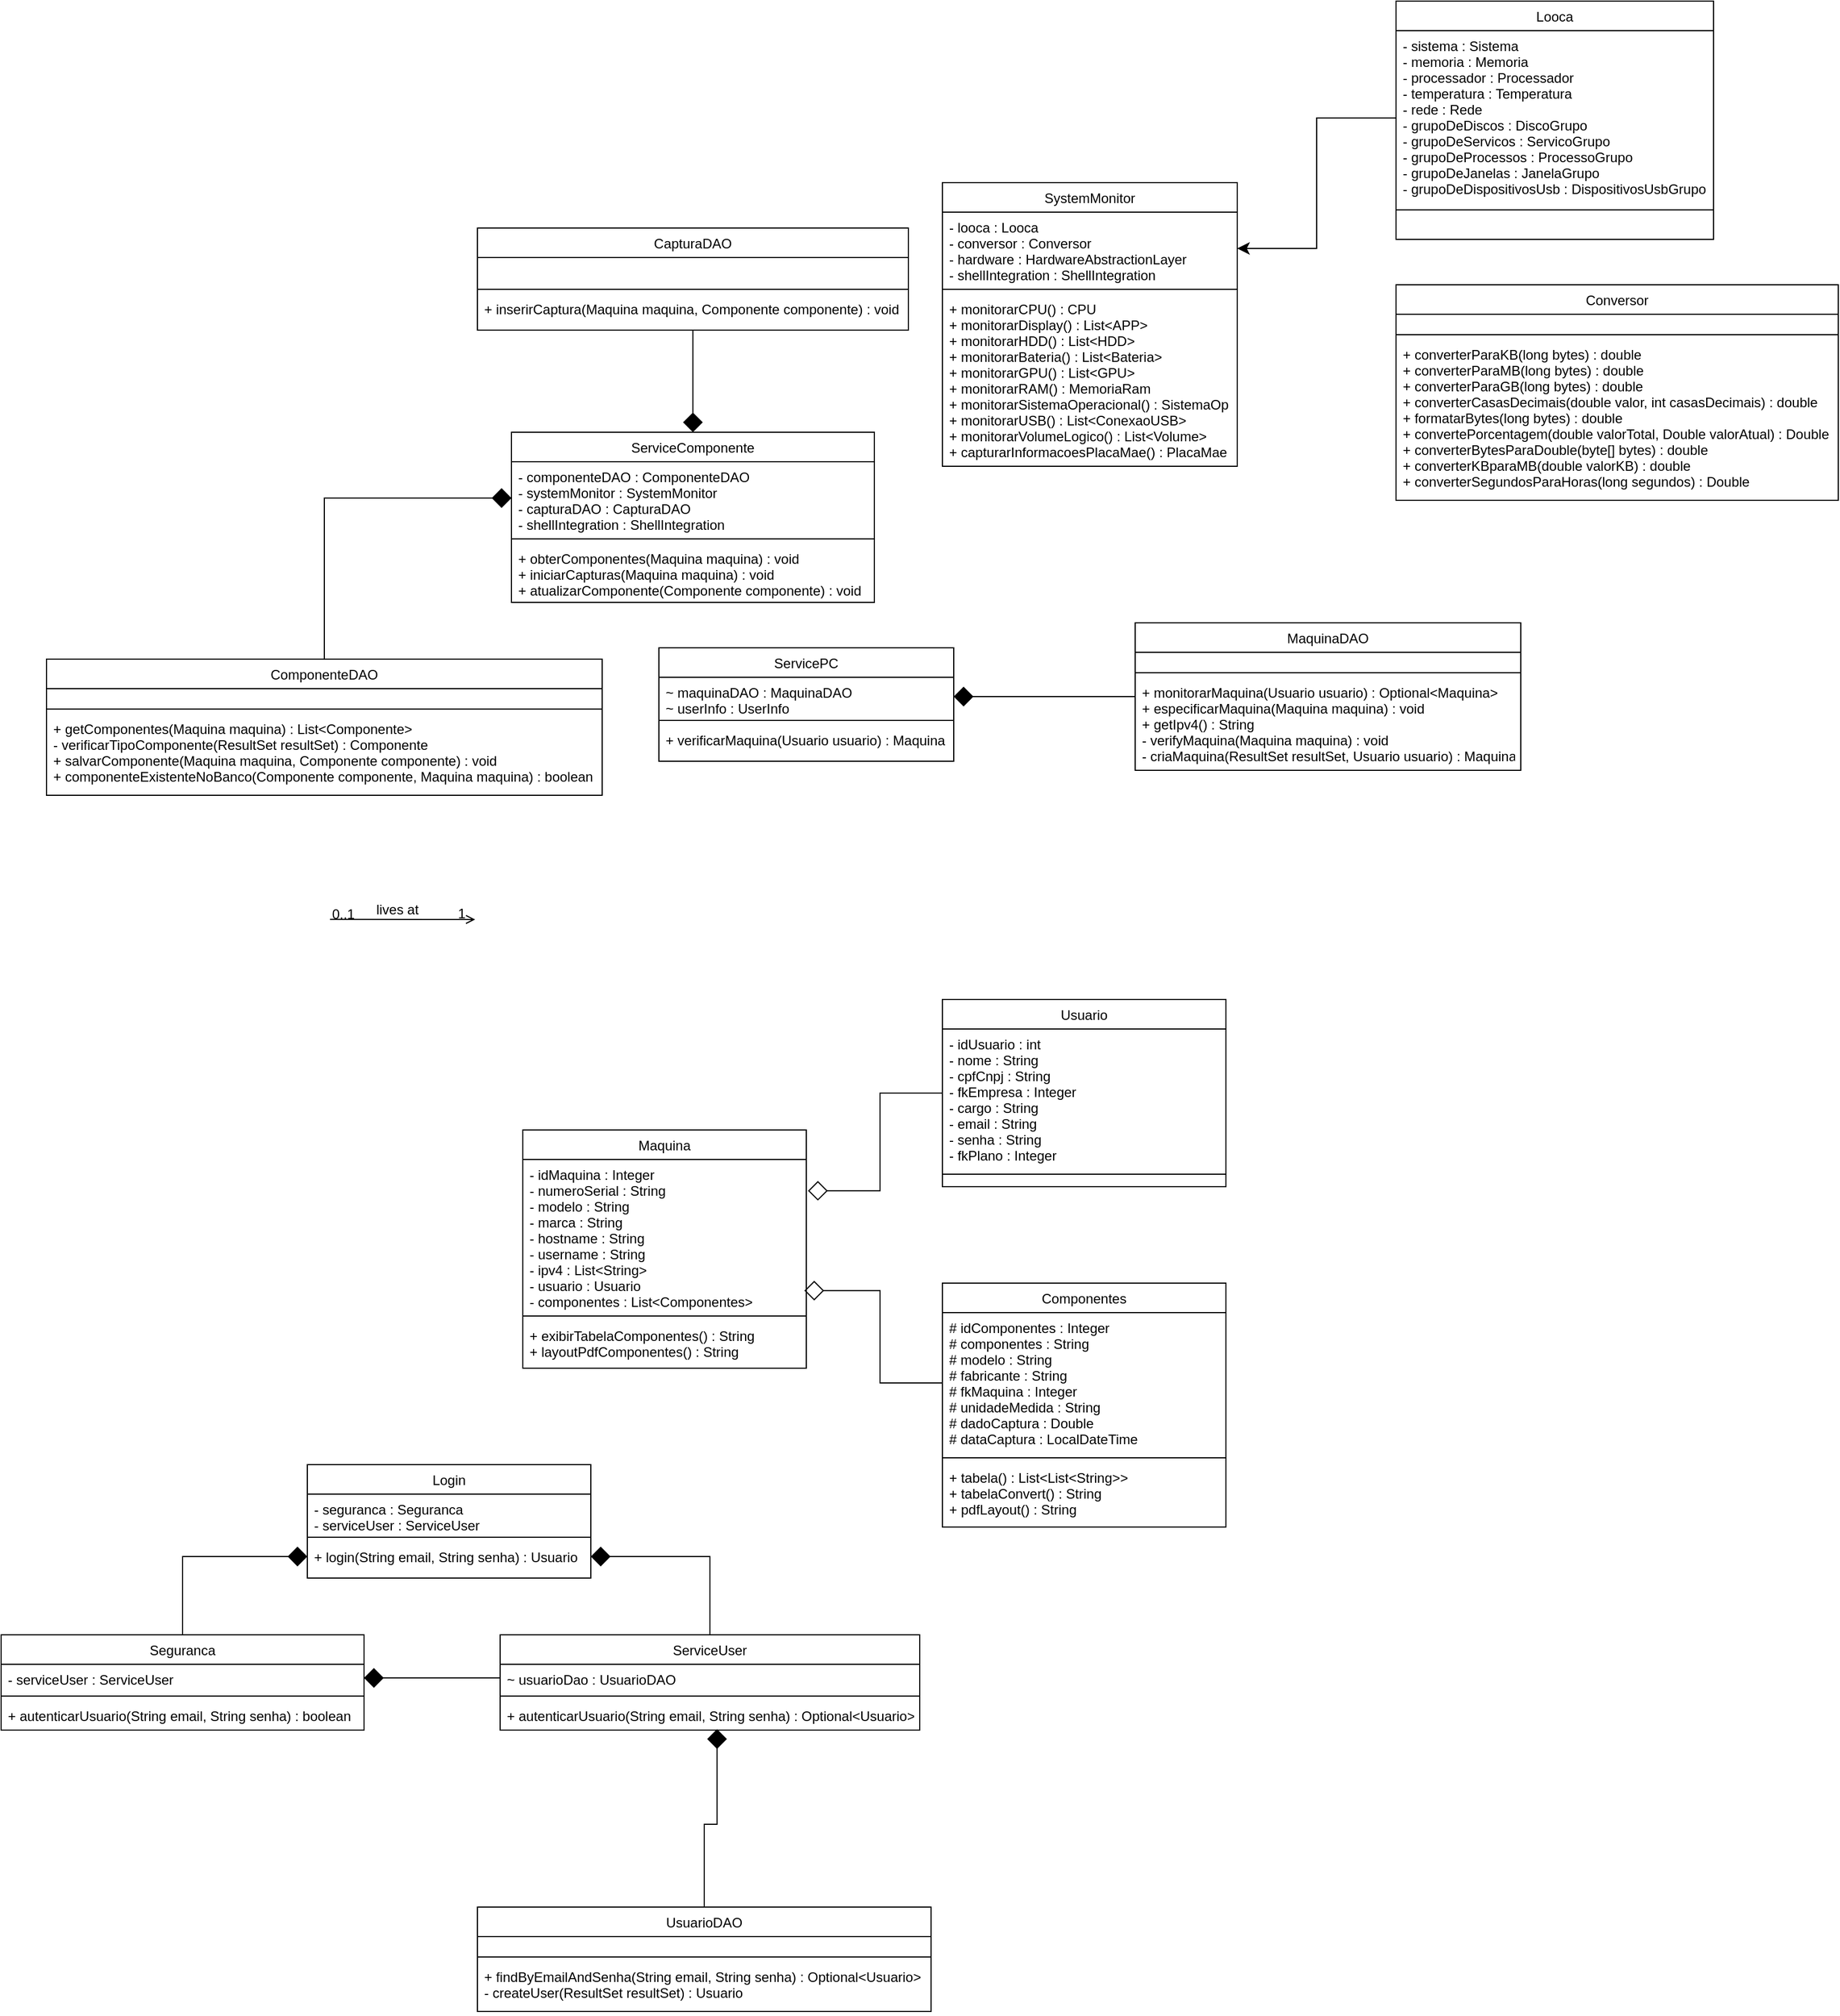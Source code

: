 <mxfile version="24.4.0" type="github">
  <diagram id="C5RBs43oDa-KdzZeNtuy" name="Page-1">
    <mxGraphModel dx="602" dy="1716" grid="1" gridSize="10" guides="1" tooltips="1" connect="1" arrows="1" fold="1" page="1" pageScale="1" pageWidth="827" pageHeight="1169" math="0" shadow="0">
      <root>
        <mxCell id="WIyWlLk6GJQsqaUBKTNV-0" />
        <mxCell id="WIyWlLk6GJQsqaUBKTNV-1" parent="WIyWlLk6GJQsqaUBKTNV-0" />
        <mxCell id="zkfFHV4jXpPFQw0GAbJ--26" value="" style="endArrow=open;shadow=0;strokeWidth=1;rounded=0;curved=0;endFill=1;edgeStyle=elbowEdgeStyle;elbow=vertical;" parent="WIyWlLk6GJQsqaUBKTNV-1" edge="1">
          <mxGeometry x="0.5" y="41" relative="1" as="geometry">
            <mxPoint x="380.0" y="189.333" as="sourcePoint" />
            <mxPoint x="508" y="189.333" as="targetPoint" />
            <mxPoint x="-40" y="32" as="offset" />
          </mxGeometry>
        </mxCell>
        <mxCell id="zkfFHV4jXpPFQw0GAbJ--27" value="0..1" style="resizable=0;align=left;verticalAlign=bottom;labelBackgroundColor=none;fontSize=12;" parent="zkfFHV4jXpPFQw0GAbJ--26" connectable="0" vertex="1">
          <mxGeometry x="-1" relative="1" as="geometry">
            <mxPoint y="4" as="offset" />
          </mxGeometry>
        </mxCell>
        <mxCell id="zkfFHV4jXpPFQw0GAbJ--28" value="1" style="resizable=0;align=right;verticalAlign=bottom;labelBackgroundColor=none;fontSize=12;" parent="zkfFHV4jXpPFQw0GAbJ--26" connectable="0" vertex="1">
          <mxGeometry x="1" relative="1" as="geometry">
            <mxPoint x="-7" y="4" as="offset" />
          </mxGeometry>
        </mxCell>
        <mxCell id="zkfFHV4jXpPFQw0GAbJ--29" value="lives at" style="text;html=1;resizable=0;points=[];;align=center;verticalAlign=middle;labelBackgroundColor=none;rounded=0;shadow=0;strokeWidth=1;fontSize=12;" parent="zkfFHV4jXpPFQw0GAbJ--26" vertex="1" connectable="0">
          <mxGeometry x="0.5" y="49" relative="1" as="geometry">
            <mxPoint x="-38" y="40" as="offset" />
          </mxGeometry>
        </mxCell>
        <mxCell id="yqbtppaPaY01xmd0uT7A-17" style="edgeStyle=orthogonalEdgeStyle;rounded=0;orthogonalLoop=1;jettySize=auto;html=1;entryX=1;entryY=0.5;entryDx=0;entryDy=0;fontSize=12;startSize=8;endSize=15;exitX=0.5;exitY=0;exitDx=0;exitDy=0;endArrow=diamond;endFill=1;" edge="1" parent="WIyWlLk6GJQsqaUBKTNV-1" source="yqbtppaPaY01xmd0uT7A-11" target="yqbtppaPaY01xmd0uT7A-5">
          <mxGeometry relative="1" as="geometry" />
        </mxCell>
        <mxCell id="yqbtppaPaY01xmd0uT7A-0" value="Login" style="swimlane;fontStyle=0;align=center;verticalAlign=top;childLayout=stackLayout;horizontal=1;startSize=26;horizontalStack=0;resizeParent=1;resizeLast=0;collapsible=1;marginBottom=0;rounded=0;shadow=0;strokeWidth=1;" vertex="1" parent="WIyWlLk6GJQsqaUBKTNV-1">
          <mxGeometry x="360" y="670" width="250" height="100" as="geometry">
            <mxRectangle x="130" y="380" width="160" height="26" as="alternateBounds" />
          </mxGeometry>
        </mxCell>
        <mxCell id="yqbtppaPaY01xmd0uT7A-1" value="- seguranca : Seguranca&#xa;- serviceUser : ServiceUser" style="text;align=left;verticalAlign=top;spacingLeft=4;spacingRight=4;overflow=hidden;rotatable=0;points=[[0,0.5],[1,0.5]];portConstraint=eastwest;strokeColor=none;" vertex="1" parent="yqbtppaPaY01xmd0uT7A-0">
          <mxGeometry y="26" width="250" height="34" as="geometry" />
        </mxCell>
        <mxCell id="yqbtppaPaY01xmd0uT7A-3" value="" style="line;html=1;strokeWidth=1;align=left;verticalAlign=middle;spacingTop=-1;spacingLeft=3;spacingRight=3;rotatable=0;labelPosition=right;points=[];portConstraint=eastwest;" vertex="1" parent="yqbtppaPaY01xmd0uT7A-0">
          <mxGeometry y="60" width="250" height="8" as="geometry" />
        </mxCell>
        <mxCell id="yqbtppaPaY01xmd0uT7A-5" value="+ login(String email, String senha) : Usuario" style="text;align=left;verticalAlign=top;spacingLeft=4;spacingRight=4;overflow=hidden;rotatable=0;points=[[0,0.5],[1,0.5]];portConstraint=eastwest;" vertex="1" parent="yqbtppaPaY01xmd0uT7A-0">
          <mxGeometry y="68" width="250" height="26" as="geometry" />
        </mxCell>
        <mxCell id="yqbtppaPaY01xmd0uT7A-7" value="Seguranca" style="swimlane;fontStyle=0;align=center;verticalAlign=top;childLayout=stackLayout;horizontal=1;startSize=26;horizontalStack=0;resizeParent=1;resizeLast=0;collapsible=1;marginBottom=0;rounded=0;shadow=0;strokeWidth=1;" vertex="1" parent="WIyWlLk6GJQsqaUBKTNV-1">
          <mxGeometry x="90" y="820" width="320" height="84" as="geometry">
            <mxRectangle x="130" y="380" width="160" height="26" as="alternateBounds" />
          </mxGeometry>
        </mxCell>
        <mxCell id="yqbtppaPaY01xmd0uT7A-8" value="- serviceUser : ServiceUser" style="text;align=left;verticalAlign=top;spacingLeft=4;spacingRight=4;overflow=hidden;rotatable=0;points=[[0,0.5],[1,0.5]];portConstraint=eastwest;" vertex="1" parent="yqbtppaPaY01xmd0uT7A-7">
          <mxGeometry y="26" width="320" height="24" as="geometry" />
        </mxCell>
        <mxCell id="yqbtppaPaY01xmd0uT7A-9" value="" style="line;html=1;strokeWidth=1;align=left;verticalAlign=middle;spacingTop=-1;spacingLeft=3;spacingRight=3;rotatable=0;labelPosition=right;points=[];portConstraint=eastwest;" vertex="1" parent="yqbtppaPaY01xmd0uT7A-7">
          <mxGeometry y="50" width="320" height="8" as="geometry" />
        </mxCell>
        <mxCell id="yqbtppaPaY01xmd0uT7A-10" value="+ autenticarUsuario(String email, String senha) : boolean" style="text;align=left;verticalAlign=top;spacingLeft=4;spacingRight=4;overflow=hidden;rotatable=0;points=[[0,0.5],[1,0.5]];portConstraint=eastwest;" vertex="1" parent="yqbtppaPaY01xmd0uT7A-7">
          <mxGeometry y="58" width="320" height="26" as="geometry" />
        </mxCell>
        <mxCell id="yqbtppaPaY01xmd0uT7A-11" value="ServiceUser" style="swimlane;fontStyle=0;align=center;verticalAlign=top;childLayout=stackLayout;horizontal=1;startSize=26;horizontalStack=0;resizeParent=1;resizeLast=0;collapsible=1;marginBottom=0;rounded=0;shadow=0;strokeWidth=1;" vertex="1" parent="WIyWlLk6GJQsqaUBKTNV-1">
          <mxGeometry x="530" y="820" width="370" height="84" as="geometry">
            <mxRectangle x="130" y="380" width="160" height="26" as="alternateBounds" />
          </mxGeometry>
        </mxCell>
        <mxCell id="yqbtppaPaY01xmd0uT7A-12" value="~ usuarioDao : UsuarioDAO" style="text;align=left;verticalAlign=top;spacingLeft=4;spacingRight=4;overflow=hidden;rotatable=0;points=[[0,0.5],[1,0.5]];portConstraint=eastwest;" vertex="1" parent="yqbtppaPaY01xmd0uT7A-11">
          <mxGeometry y="26" width="370" height="24" as="geometry" />
        </mxCell>
        <mxCell id="yqbtppaPaY01xmd0uT7A-13" value="" style="line;html=1;strokeWidth=1;align=left;verticalAlign=middle;spacingTop=-1;spacingLeft=3;spacingRight=3;rotatable=0;labelPosition=right;points=[];portConstraint=eastwest;" vertex="1" parent="yqbtppaPaY01xmd0uT7A-11">
          <mxGeometry y="50" width="370" height="8" as="geometry" />
        </mxCell>
        <mxCell id="yqbtppaPaY01xmd0uT7A-14" value="+ autenticarUsuario(String email, String senha) : Optional&lt;Usuario&gt;" style="text;align=left;verticalAlign=top;spacingLeft=4;spacingRight=4;overflow=hidden;rotatable=0;points=[[0,0.5],[1,0.5]];portConstraint=eastwest;" vertex="1" parent="yqbtppaPaY01xmd0uT7A-11">
          <mxGeometry y="58" width="370" height="26" as="geometry" />
        </mxCell>
        <mxCell id="yqbtppaPaY01xmd0uT7A-18" style="edgeStyle=orthogonalEdgeStyle;rounded=0;orthogonalLoop=1;jettySize=auto;html=1;fontSize=12;startSize=8;endSize=15;endArrow=diamond;endFill=1;exitX=0.5;exitY=0;exitDx=0;exitDy=0;" edge="1" parent="WIyWlLk6GJQsqaUBKTNV-1" source="yqbtppaPaY01xmd0uT7A-7" target="yqbtppaPaY01xmd0uT7A-5">
          <mxGeometry relative="1" as="geometry" />
        </mxCell>
        <mxCell id="yqbtppaPaY01xmd0uT7A-19" style="edgeStyle=orthogonalEdgeStyle;rounded=0;orthogonalLoop=1;jettySize=auto;html=1;fontSize=12;startSize=8;endSize=15;endArrow=diamond;endFill=1;" edge="1" parent="WIyWlLk6GJQsqaUBKTNV-1" source="yqbtppaPaY01xmd0uT7A-12" target="yqbtppaPaY01xmd0uT7A-8">
          <mxGeometry relative="1" as="geometry" />
        </mxCell>
        <mxCell id="yqbtppaPaY01xmd0uT7A-24" style="edgeStyle=orthogonalEdgeStyle;rounded=0;orthogonalLoop=1;jettySize=auto;html=1;fontSize=12;startSize=8;endSize=15;entryX=0.517;entryY=0.968;entryDx=0;entryDy=0;entryPerimeter=0;endArrow=diamond;endFill=1;" edge="1" parent="WIyWlLk6GJQsqaUBKTNV-1" source="yqbtppaPaY01xmd0uT7A-20" target="yqbtppaPaY01xmd0uT7A-14">
          <mxGeometry relative="1" as="geometry" />
        </mxCell>
        <mxCell id="yqbtppaPaY01xmd0uT7A-20" value="UsuarioDAO" style="swimlane;fontStyle=0;align=center;verticalAlign=top;childLayout=stackLayout;horizontal=1;startSize=26;horizontalStack=0;resizeParent=1;resizeLast=0;collapsible=1;marginBottom=0;rounded=0;shadow=0;strokeWidth=1;" vertex="1" parent="WIyWlLk6GJQsqaUBKTNV-1">
          <mxGeometry x="510" y="1060" width="400" height="92" as="geometry">
            <mxRectangle x="130" y="380" width="160" height="26" as="alternateBounds" />
          </mxGeometry>
        </mxCell>
        <mxCell id="yqbtppaPaY01xmd0uT7A-23" value="&#xa;" style="text;align=left;verticalAlign=top;spacingLeft=4;spacingRight=4;overflow=hidden;rotatable=0;points=[[0,0.5],[1,0.5]];portConstraint=eastwest;" vertex="1" parent="yqbtppaPaY01xmd0uT7A-20">
          <mxGeometry y="26" width="400" height="14" as="geometry" />
        </mxCell>
        <mxCell id="yqbtppaPaY01xmd0uT7A-22" value="" style="line;html=1;strokeWidth=1;align=left;verticalAlign=middle;spacingTop=-1;spacingLeft=3;spacingRight=3;rotatable=0;labelPosition=right;points=[];portConstraint=eastwest;" vertex="1" parent="yqbtppaPaY01xmd0uT7A-20">
          <mxGeometry y="40" width="400" height="8" as="geometry" />
        </mxCell>
        <mxCell id="yqbtppaPaY01xmd0uT7A-33" value="+ findByEmailAndSenha(String email, String senha) : Optional&lt;Usuario&gt;&#xa;- createUser(ResultSet resultSet) : Usuario" style="text;align=left;verticalAlign=top;spacingLeft=4;spacingRight=4;overflow=hidden;rotatable=0;points=[[0,0.5],[1,0.5]];portConstraint=eastwest;" vertex="1" parent="yqbtppaPaY01xmd0uT7A-20">
          <mxGeometry y="48" width="400" height="44" as="geometry" />
        </mxCell>
        <mxCell id="yqbtppaPaY01xmd0uT7A-25" value="Maquina" style="swimlane;fontStyle=0;align=center;verticalAlign=top;childLayout=stackLayout;horizontal=1;startSize=26;horizontalStack=0;resizeParent=1;resizeLast=0;collapsible=1;marginBottom=0;rounded=0;shadow=0;strokeWidth=1;" vertex="1" parent="WIyWlLk6GJQsqaUBKTNV-1">
          <mxGeometry x="550" y="375" width="250" height="210" as="geometry">
            <mxRectangle x="130" y="380" width="160" height="26" as="alternateBounds" />
          </mxGeometry>
        </mxCell>
        <mxCell id="yqbtppaPaY01xmd0uT7A-26" value="- idMaquina : Integer&#xa;- numeroSerial : String&#xa;- modelo : String&#xa;- marca : String&#xa;- hostname : String&#xa;- username : String&#xa;- ipv4 : List&lt;String&gt;&#xa;- usuario : Usuario&#xa;- componentes : List&lt;Componentes&gt;" style="text;align=left;verticalAlign=top;spacingLeft=4;spacingRight=4;overflow=hidden;rotatable=0;points=[[0,0.5],[1,0.5]];portConstraint=eastwest;strokeColor=none;" vertex="1" parent="yqbtppaPaY01xmd0uT7A-25">
          <mxGeometry y="26" width="250" height="134" as="geometry" />
        </mxCell>
        <mxCell id="yqbtppaPaY01xmd0uT7A-27" value="" style="line;html=1;strokeWidth=1;align=left;verticalAlign=middle;spacingTop=-1;spacingLeft=3;spacingRight=3;rotatable=0;labelPosition=right;points=[];portConstraint=eastwest;" vertex="1" parent="yqbtppaPaY01xmd0uT7A-25">
          <mxGeometry y="160" width="250" height="8" as="geometry" />
        </mxCell>
        <mxCell id="yqbtppaPaY01xmd0uT7A-28" value="+ exibirTabelaComponentes() : String&#xa;+ layoutPdfComponentes() : String" style="text;align=left;verticalAlign=top;spacingLeft=4;spacingRight=4;overflow=hidden;rotatable=0;points=[[0,0.5],[1,0.5]];portConstraint=eastwest;" vertex="1" parent="yqbtppaPaY01xmd0uT7A-25">
          <mxGeometry y="168" width="250" height="42" as="geometry" />
        </mxCell>
        <mxCell id="yqbtppaPaY01xmd0uT7A-29" value="Usuario" style="swimlane;fontStyle=0;align=center;verticalAlign=top;childLayout=stackLayout;horizontal=1;startSize=26;horizontalStack=0;resizeParent=1;resizeLast=0;collapsible=1;marginBottom=0;rounded=0;shadow=0;strokeWidth=1;" vertex="1" parent="WIyWlLk6GJQsqaUBKTNV-1">
          <mxGeometry x="920" y="260" width="250" height="165" as="geometry">
            <mxRectangle x="130" y="380" width="160" height="26" as="alternateBounds" />
          </mxGeometry>
        </mxCell>
        <mxCell id="yqbtppaPaY01xmd0uT7A-30" value="- idUsuario : int&#xa;- nome : String&#xa;- cpfCnpj : String&#xa;- fkEmpresa : Integer&#xa;- cargo : String&#xa;- email : String&#xa;- senha : String&#xa;- fkPlano : Integer" style="text;align=left;verticalAlign=top;spacingLeft=4;spacingRight=4;overflow=hidden;rotatable=0;points=[[0,0.5],[1,0.5]];portConstraint=eastwest;strokeColor=none;" vertex="1" parent="yqbtppaPaY01xmd0uT7A-29">
          <mxGeometry y="26" width="250" height="124" as="geometry" />
        </mxCell>
        <mxCell id="yqbtppaPaY01xmd0uT7A-31" value="" style="line;html=1;strokeWidth=1;align=left;verticalAlign=middle;spacingTop=-1;spacingLeft=3;spacingRight=3;rotatable=0;labelPosition=right;points=[];portConstraint=eastwest;" vertex="1" parent="yqbtppaPaY01xmd0uT7A-29">
          <mxGeometry y="150" width="250" height="8" as="geometry" />
        </mxCell>
        <mxCell id="yqbtppaPaY01xmd0uT7A-34" value="Componentes" style="swimlane;fontStyle=0;align=center;verticalAlign=top;childLayout=stackLayout;horizontal=1;startSize=26;horizontalStack=0;resizeParent=1;resizeLast=0;collapsible=1;marginBottom=0;rounded=0;shadow=0;strokeWidth=1;" vertex="1" parent="WIyWlLk6GJQsqaUBKTNV-1">
          <mxGeometry x="920" y="510" width="250" height="215" as="geometry">
            <mxRectangle x="130" y="380" width="160" height="26" as="alternateBounds" />
          </mxGeometry>
        </mxCell>
        <mxCell id="yqbtppaPaY01xmd0uT7A-35" value="# idComponentes : Integer&#xa;# componentes : String&#xa;# modelo : String&#xa;# fabricante : String&#xa;# fkMaquina : Integer&#xa;# unidadeMedida : String&#xa;# dadoCaptura : Double&#xa;# dataCaptura : LocalDateTime" style="text;align=left;verticalAlign=top;spacingLeft=4;spacingRight=4;overflow=hidden;rotatable=0;points=[[0,0.5],[1,0.5]];portConstraint=eastwest;strokeColor=none;" vertex="1" parent="yqbtppaPaY01xmd0uT7A-34">
          <mxGeometry y="26" width="250" height="124" as="geometry" />
        </mxCell>
        <mxCell id="yqbtppaPaY01xmd0uT7A-36" value="" style="line;html=1;strokeWidth=1;align=left;verticalAlign=middle;spacingTop=-1;spacingLeft=3;spacingRight=3;rotatable=0;labelPosition=right;points=[];portConstraint=eastwest;" vertex="1" parent="yqbtppaPaY01xmd0uT7A-34">
          <mxGeometry y="150" width="250" height="8" as="geometry" />
        </mxCell>
        <mxCell id="yqbtppaPaY01xmd0uT7A-37" value="+ tabela() : List&lt;List&lt;String&gt;&gt;&#xa;+ tabelaConvert() : String&#xa;+ pdfLayout() : String&#xa;" style="text;align=left;verticalAlign=top;spacingLeft=4;spacingRight=4;overflow=hidden;rotatable=0;points=[[0,0.5],[1,0.5]];portConstraint=eastwest;strokeColor=none;" vertex="1" parent="yqbtppaPaY01xmd0uT7A-34">
          <mxGeometry y="158" width="250" height="52" as="geometry" />
        </mxCell>
        <mxCell id="yqbtppaPaY01xmd0uT7A-38" style="edgeStyle=orthogonalEdgeStyle;rounded=0;orthogonalLoop=1;jettySize=auto;html=1;entryX=1.006;entryY=0.206;entryDx=0;entryDy=0;entryPerimeter=0;fontSize=12;startSize=8;endSize=15;endArrow=diamond;endFill=0;" edge="1" parent="WIyWlLk6GJQsqaUBKTNV-1" source="yqbtppaPaY01xmd0uT7A-29" target="yqbtppaPaY01xmd0uT7A-26">
          <mxGeometry relative="1" as="geometry" />
        </mxCell>
        <mxCell id="yqbtppaPaY01xmd0uT7A-39" style="edgeStyle=orthogonalEdgeStyle;rounded=0;orthogonalLoop=1;jettySize=auto;html=1;entryX=0.993;entryY=0.863;entryDx=0;entryDy=0;entryPerimeter=0;fontSize=12;startSize=8;endSize=15;exitX=0;exitY=0.5;exitDx=0;exitDy=0;endArrow=diamond;endFill=0;" edge="1" parent="WIyWlLk6GJQsqaUBKTNV-1" source="yqbtppaPaY01xmd0uT7A-35" target="yqbtppaPaY01xmd0uT7A-26">
          <mxGeometry relative="1" as="geometry" />
        </mxCell>
        <mxCell id="yqbtppaPaY01xmd0uT7A-43" value="ServicePC" style="swimlane;fontStyle=0;align=center;verticalAlign=top;childLayout=stackLayout;horizontal=1;startSize=26;horizontalStack=0;resizeParent=1;resizeLast=0;collapsible=1;marginBottom=0;rounded=0;shadow=0;strokeWidth=1;" vertex="1" parent="WIyWlLk6GJQsqaUBKTNV-1">
          <mxGeometry x="670" y="-50" width="260" height="100" as="geometry">
            <mxRectangle x="130" y="380" width="160" height="26" as="alternateBounds" />
          </mxGeometry>
        </mxCell>
        <mxCell id="yqbtppaPaY01xmd0uT7A-44" value="~ maquinaDAO : MaquinaDAO&#xa;~ userInfo : UserInfo&#xa;" style="text;align=left;verticalAlign=top;spacingLeft=4;spacingRight=4;overflow=hidden;rotatable=0;points=[[0,0.5],[1,0.5]];portConstraint=eastwest;strokeColor=none;" vertex="1" parent="yqbtppaPaY01xmd0uT7A-43">
          <mxGeometry y="26" width="260" height="34" as="geometry" />
        </mxCell>
        <mxCell id="yqbtppaPaY01xmd0uT7A-45" value="" style="line;html=1;strokeWidth=1;align=left;verticalAlign=middle;spacingTop=-1;spacingLeft=3;spacingRight=3;rotatable=0;labelPosition=right;points=[];portConstraint=eastwest;" vertex="1" parent="yqbtppaPaY01xmd0uT7A-43">
          <mxGeometry y="60" width="260" height="8" as="geometry" />
        </mxCell>
        <mxCell id="yqbtppaPaY01xmd0uT7A-46" value="+ verificarMaquina(Usuario usuario) : Maquina" style="text;align=left;verticalAlign=top;spacingLeft=4;spacingRight=4;overflow=hidden;rotatable=0;points=[[0,0.5],[1,0.5]];portConstraint=eastwest;strokeColor=none;" vertex="1" parent="yqbtppaPaY01xmd0uT7A-43">
          <mxGeometry y="68" width="260" height="22" as="geometry" />
        </mxCell>
        <mxCell id="yqbtppaPaY01xmd0uT7A-51" style="edgeStyle=orthogonalEdgeStyle;rounded=0;orthogonalLoop=1;jettySize=auto;html=1;fontSize=12;startSize=8;endSize=15;endArrow=diamond;endFill=1;entryX=1;entryY=0.5;entryDx=0;entryDy=0;" edge="1" parent="WIyWlLk6GJQsqaUBKTNV-1" source="yqbtppaPaY01xmd0uT7A-47" target="yqbtppaPaY01xmd0uT7A-44">
          <mxGeometry relative="1" as="geometry">
            <mxPoint x="930" y="-10" as="targetPoint" />
          </mxGeometry>
        </mxCell>
        <mxCell id="yqbtppaPaY01xmd0uT7A-47" value="MaquinaDAO" style="swimlane;fontStyle=0;align=center;verticalAlign=top;childLayout=stackLayout;horizontal=1;startSize=26;horizontalStack=0;resizeParent=1;resizeLast=0;collapsible=1;marginBottom=0;rounded=0;shadow=0;strokeWidth=1;" vertex="1" parent="WIyWlLk6GJQsqaUBKTNV-1">
          <mxGeometry x="1090" y="-72" width="340" height="130" as="geometry">
            <mxRectangle x="130" y="380" width="160" height="26" as="alternateBounds" />
          </mxGeometry>
        </mxCell>
        <mxCell id="yqbtppaPaY01xmd0uT7A-48" value="&#xa;" style="text;align=left;verticalAlign=top;spacingLeft=4;spacingRight=4;overflow=hidden;rotatable=0;points=[[0,0.5],[1,0.5]];portConstraint=eastwest;strokeColor=none;" vertex="1" parent="yqbtppaPaY01xmd0uT7A-47">
          <mxGeometry y="26" width="340" height="14" as="geometry" />
        </mxCell>
        <mxCell id="yqbtppaPaY01xmd0uT7A-49" value="" style="line;html=1;strokeWidth=1;align=left;verticalAlign=middle;spacingTop=-1;spacingLeft=3;spacingRight=3;rotatable=0;labelPosition=right;points=[];portConstraint=eastwest;" vertex="1" parent="yqbtppaPaY01xmd0uT7A-47">
          <mxGeometry y="40" width="340" height="8" as="geometry" />
        </mxCell>
        <mxCell id="yqbtppaPaY01xmd0uT7A-50" value="+ monitorarMaquina(Usuario usuario) : Optional&lt;Maquina&gt;&#xa;+ especificarMaquina(Maquina maquina) : void&#xa;+ getIpv4() : String&#xa;- verifyMaquina(Maquina maquina) : void&#xa;- criaMaquina(ResultSet resultSet, Usuario usuario) : Maquina&#xa;" style="text;align=left;verticalAlign=top;spacingLeft=4;spacingRight=4;overflow=hidden;rotatable=0;points=[[0,0.5],[1,0.5]];portConstraint=eastwest;strokeColor=none;" vertex="1" parent="yqbtppaPaY01xmd0uT7A-47">
          <mxGeometry y="48" width="340" height="82" as="geometry" />
        </mxCell>
        <mxCell id="yqbtppaPaY01xmd0uT7A-56" value="ServiceComponente" style="swimlane;fontStyle=0;align=center;verticalAlign=top;childLayout=stackLayout;horizontal=1;startSize=26;horizontalStack=0;resizeParent=1;resizeLast=0;collapsible=1;marginBottom=0;rounded=0;shadow=0;strokeWidth=1;" vertex="1" parent="WIyWlLk6GJQsqaUBKTNV-1">
          <mxGeometry x="540" y="-240" width="320" height="150" as="geometry">
            <mxRectangle x="130" y="380" width="160" height="26" as="alternateBounds" />
          </mxGeometry>
        </mxCell>
        <mxCell id="yqbtppaPaY01xmd0uT7A-57" value="- componenteDAO : ComponenteDAO&#xa;- systemMonitor : SystemMonitor&#xa;- capturaDAO : CapturaDAO&#xa;- shellIntegration : ShellIntegration" style="text;align=left;verticalAlign=top;spacingLeft=4;spacingRight=4;overflow=hidden;rotatable=0;points=[[0,0.5],[1,0.5]];portConstraint=eastwest;strokeColor=none;" vertex="1" parent="yqbtppaPaY01xmd0uT7A-56">
          <mxGeometry y="26" width="320" height="64" as="geometry" />
        </mxCell>
        <mxCell id="yqbtppaPaY01xmd0uT7A-58" value="" style="line;html=1;strokeWidth=1;align=left;verticalAlign=middle;spacingTop=-1;spacingLeft=3;spacingRight=3;rotatable=0;labelPosition=right;points=[];portConstraint=eastwest;" vertex="1" parent="yqbtppaPaY01xmd0uT7A-56">
          <mxGeometry y="90" width="320" height="8" as="geometry" />
        </mxCell>
        <mxCell id="yqbtppaPaY01xmd0uT7A-59" value="+ obterComponentes(Maquina maquina) : void&#xa;+ iniciarCapturas(Maquina maquina) : void&#xa;+ atualizarComponente(Componente componente) : void" style="text;align=left;verticalAlign=top;spacingLeft=4;spacingRight=4;overflow=hidden;rotatable=0;points=[[0,0.5],[1,0.5]];portConstraint=eastwest;strokeColor=none;" vertex="1" parent="yqbtppaPaY01xmd0uT7A-56">
          <mxGeometry y="98" width="320" height="52" as="geometry" />
        </mxCell>
        <mxCell id="yqbtppaPaY01xmd0uT7A-64" style="edgeStyle=orthogonalEdgeStyle;rounded=0;orthogonalLoop=1;jettySize=auto;html=1;entryX=0;entryY=0.5;entryDx=0;entryDy=0;fontSize=12;startSize=8;endSize=15;endArrow=diamond;endFill=1;" edge="1" parent="WIyWlLk6GJQsqaUBKTNV-1" source="yqbtppaPaY01xmd0uT7A-60" target="yqbtppaPaY01xmd0uT7A-57">
          <mxGeometry relative="1" as="geometry" />
        </mxCell>
        <mxCell id="yqbtppaPaY01xmd0uT7A-60" value="ComponenteDAO" style="swimlane;fontStyle=0;align=center;verticalAlign=top;childLayout=stackLayout;horizontal=1;startSize=26;horizontalStack=0;resizeParent=1;resizeLast=0;collapsible=1;marginBottom=0;rounded=0;shadow=0;strokeWidth=1;" vertex="1" parent="WIyWlLk6GJQsqaUBKTNV-1">
          <mxGeometry x="130" y="-40" width="490" height="120" as="geometry">
            <mxRectangle x="130" y="380" width="160" height="26" as="alternateBounds" />
          </mxGeometry>
        </mxCell>
        <mxCell id="yqbtppaPaY01xmd0uT7A-61" value="&#xa;" style="text;align=left;verticalAlign=top;spacingLeft=4;spacingRight=4;overflow=hidden;rotatable=0;points=[[0,0.5],[1,0.5]];portConstraint=eastwest;strokeColor=none;" vertex="1" parent="yqbtppaPaY01xmd0uT7A-60">
          <mxGeometry y="26" width="490" height="14" as="geometry" />
        </mxCell>
        <mxCell id="yqbtppaPaY01xmd0uT7A-62" value="" style="line;html=1;strokeWidth=1;align=left;verticalAlign=middle;spacingTop=-1;spacingLeft=3;spacingRight=3;rotatable=0;labelPosition=right;points=[];portConstraint=eastwest;" vertex="1" parent="yqbtppaPaY01xmd0uT7A-60">
          <mxGeometry y="40" width="490" height="8" as="geometry" />
        </mxCell>
        <mxCell id="yqbtppaPaY01xmd0uT7A-63" value="+ getComponentes(Maquina maquina) : List&lt;Componente&gt;&#xa;- verificarTipoComponente(ResultSet resultSet) : Componente&#xa;+ salvarComponente(Maquina maquina, Componente componente) : void&#xa;+ componenteExistenteNoBanco(Componente componente, Maquina maquina) : boolean&#xa;" style="text;align=left;verticalAlign=top;spacingLeft=4;spacingRight=4;overflow=hidden;rotatable=0;points=[[0,0.5],[1,0.5]];portConstraint=eastwest;strokeColor=none;" vertex="1" parent="yqbtppaPaY01xmd0uT7A-60">
          <mxGeometry y="48" width="490" height="72" as="geometry" />
        </mxCell>
        <mxCell id="yqbtppaPaY01xmd0uT7A-69" style="edgeStyle=orthogonalEdgeStyle;rounded=0;orthogonalLoop=1;jettySize=auto;html=1;entryX=0.5;entryY=0;entryDx=0;entryDy=0;fontSize=12;startSize=8;endSize=15;endArrow=diamond;endFill=1;" edge="1" parent="WIyWlLk6GJQsqaUBKTNV-1" source="yqbtppaPaY01xmd0uT7A-65" target="yqbtppaPaY01xmd0uT7A-56">
          <mxGeometry relative="1" as="geometry" />
        </mxCell>
        <mxCell id="yqbtppaPaY01xmd0uT7A-65" value="CapturaDAO" style="swimlane;fontStyle=0;align=center;verticalAlign=top;childLayout=stackLayout;horizontal=1;startSize=26;horizontalStack=0;resizeParent=1;resizeLast=0;collapsible=1;marginBottom=0;rounded=0;shadow=0;strokeWidth=1;" vertex="1" parent="WIyWlLk6GJQsqaUBKTNV-1">
          <mxGeometry x="510" y="-420" width="380" height="90" as="geometry">
            <mxRectangle x="130" y="380" width="160" height="26" as="alternateBounds" />
          </mxGeometry>
        </mxCell>
        <mxCell id="yqbtppaPaY01xmd0uT7A-66" value="&#xa;" style="text;align=left;verticalAlign=top;spacingLeft=4;spacingRight=4;overflow=hidden;rotatable=0;points=[[0,0.5],[1,0.5]];portConstraint=eastwest;strokeColor=none;" vertex="1" parent="yqbtppaPaY01xmd0uT7A-65">
          <mxGeometry y="26" width="380" height="24" as="geometry" />
        </mxCell>
        <mxCell id="yqbtppaPaY01xmd0uT7A-67" value="" style="line;html=1;strokeWidth=1;align=left;verticalAlign=middle;spacingTop=-1;spacingLeft=3;spacingRight=3;rotatable=0;labelPosition=right;points=[];portConstraint=eastwest;" vertex="1" parent="yqbtppaPaY01xmd0uT7A-65">
          <mxGeometry y="50" width="380" height="8" as="geometry" />
        </mxCell>
        <mxCell id="yqbtppaPaY01xmd0uT7A-68" value="+ inserirCaptura(Maquina maquina, Componente componente) : void" style="text;align=left;verticalAlign=top;spacingLeft=4;spacingRight=4;overflow=hidden;rotatable=0;points=[[0,0.5],[1,0.5]];portConstraint=eastwest;strokeColor=none;" vertex="1" parent="yqbtppaPaY01xmd0uT7A-65">
          <mxGeometry y="58" width="380" height="32" as="geometry" />
        </mxCell>
        <mxCell id="yqbtppaPaY01xmd0uT7A-70" value="SystemMonitor" style="swimlane;fontStyle=0;align=center;verticalAlign=top;childLayout=stackLayout;horizontal=1;startSize=26;horizontalStack=0;resizeParent=1;resizeLast=0;collapsible=1;marginBottom=0;rounded=0;shadow=0;strokeWidth=1;" vertex="1" parent="WIyWlLk6GJQsqaUBKTNV-1">
          <mxGeometry x="920" y="-460" width="260" height="250" as="geometry">
            <mxRectangle x="130" y="380" width="160" height="26" as="alternateBounds" />
          </mxGeometry>
        </mxCell>
        <mxCell id="yqbtppaPaY01xmd0uT7A-71" value="- looca : Looca&#xa;- conversor : Conversor&#xa;- hardware : HardwareAbstractionLayer&#xa;- shellIntegration : ShellIntegration" style="text;align=left;verticalAlign=top;spacingLeft=4;spacingRight=4;overflow=hidden;rotatable=0;points=[[0,0.5],[1,0.5]];portConstraint=eastwest;strokeColor=none;" vertex="1" parent="yqbtppaPaY01xmd0uT7A-70">
          <mxGeometry y="26" width="260" height="64" as="geometry" />
        </mxCell>
        <mxCell id="yqbtppaPaY01xmd0uT7A-72" value="" style="line;html=1;strokeWidth=1;align=left;verticalAlign=middle;spacingTop=-1;spacingLeft=3;spacingRight=3;rotatable=0;labelPosition=right;points=[];portConstraint=eastwest;" vertex="1" parent="yqbtppaPaY01xmd0uT7A-70">
          <mxGeometry y="90" width="260" height="8" as="geometry" />
        </mxCell>
        <mxCell id="yqbtppaPaY01xmd0uT7A-73" value="+ monitorarCPU() : CPU&#xa;+ monitorarDisplay() : List&lt;APP&gt;&#xa;+ monitorarHDD() : List&lt;HDD&gt;&#xa;+ monitorarBateria() : List&lt;Bateria&gt;&#xa;+ monitorarGPU() : List&lt;GPU&gt;&#xa;+ monitorarRAM() : MemoriaRam&#xa;+ monitorarSistemaOperacional() : SistemaOp &#xa;+ monitorarUSB() : List&lt;ConexaoUSB&gt;&#xa;+ monitorarVolumeLogico() : List&lt;Volume&gt;&#xa;+ capturarInformacoesPlacaMae() : PlacaMae" style="text;align=left;verticalAlign=top;spacingLeft=4;spacingRight=4;overflow=hidden;rotatable=0;points=[[0,0.5],[1,0.5]];portConstraint=eastwest;strokeColor=none;" vertex="1" parent="yqbtppaPaY01xmd0uT7A-70">
          <mxGeometry y="98" width="260" height="152" as="geometry" />
        </mxCell>
        <mxCell id="yqbtppaPaY01xmd0uT7A-74" value="Looca" style="swimlane;fontStyle=0;align=center;verticalAlign=top;childLayout=stackLayout;horizontal=1;startSize=26;horizontalStack=0;resizeParent=1;resizeLast=0;collapsible=1;marginBottom=0;rounded=0;shadow=0;strokeWidth=1;" vertex="1" parent="WIyWlLk6GJQsqaUBKTNV-1">
          <mxGeometry x="1320" y="-620" width="280" height="210" as="geometry">
            <mxRectangle x="130" y="380" width="160" height="26" as="alternateBounds" />
          </mxGeometry>
        </mxCell>
        <mxCell id="yqbtppaPaY01xmd0uT7A-75" value="- sistema : Sistema&#xa;- memoria : Memoria&#xa;- processador : Processador&#xa;- temperatura : Temperatura&#xa;- rede : Rede&#xa;- grupoDeDiscos : DiscoGrupo&#xa;- grupoDeServicos : ServicoGrupo&#xa;- grupoDeProcessos : ProcessoGrupo&#xa;- grupoDeJanelas : JanelaGrupo&#xa;- grupoDeDispositivosUsb : DispositivosUsbGrupo" style="text;align=left;verticalAlign=top;spacingLeft=4;spacingRight=4;overflow=hidden;rotatable=0;points=[[0,0.5],[1,0.5]];portConstraint=eastwest;strokeColor=none;" vertex="1" parent="yqbtppaPaY01xmd0uT7A-74">
          <mxGeometry y="26" width="280" height="154" as="geometry" />
        </mxCell>
        <mxCell id="yqbtppaPaY01xmd0uT7A-76" value="" style="line;html=1;strokeWidth=1;align=left;verticalAlign=middle;spacingTop=-1;spacingLeft=3;spacingRight=3;rotatable=0;labelPosition=right;points=[];portConstraint=eastwest;" vertex="1" parent="yqbtppaPaY01xmd0uT7A-74">
          <mxGeometry y="180" width="280" height="8" as="geometry" />
        </mxCell>
        <mxCell id="yqbtppaPaY01xmd0uT7A-77" value="&#xa;" style="text;align=left;verticalAlign=top;spacingLeft=4;spacingRight=4;overflow=hidden;rotatable=0;points=[[0,0.5],[1,0.5]];portConstraint=eastwest;strokeColor=none;" vertex="1" parent="yqbtppaPaY01xmd0uT7A-74">
          <mxGeometry y="188" width="280" height="22" as="geometry" />
        </mxCell>
        <mxCell id="yqbtppaPaY01xmd0uT7A-78" style="edgeStyle=orthogonalEdgeStyle;rounded=0;orthogonalLoop=1;jettySize=auto;html=1;entryX=1;entryY=0.5;entryDx=0;entryDy=0;fontSize=12;startSize=8;endSize=8;" edge="1" parent="WIyWlLk6GJQsqaUBKTNV-1" source="yqbtppaPaY01xmd0uT7A-75" target="yqbtppaPaY01xmd0uT7A-71">
          <mxGeometry relative="1" as="geometry" />
        </mxCell>
        <mxCell id="yqbtppaPaY01xmd0uT7A-79" value="Conversor" style="swimlane;fontStyle=0;align=center;verticalAlign=top;childLayout=stackLayout;horizontal=1;startSize=26;horizontalStack=0;resizeParent=1;resizeLast=0;collapsible=1;marginBottom=0;rounded=0;shadow=0;strokeWidth=1;" vertex="1" parent="WIyWlLk6GJQsqaUBKTNV-1">
          <mxGeometry x="1320" y="-370" width="390" height="190" as="geometry">
            <mxRectangle x="130" y="380" width="160" height="26" as="alternateBounds" />
          </mxGeometry>
        </mxCell>
        <mxCell id="yqbtppaPaY01xmd0uT7A-80" value="&#xa;" style="text;align=left;verticalAlign=top;spacingLeft=4;spacingRight=4;overflow=hidden;rotatable=0;points=[[0,0.5],[1,0.5]];portConstraint=eastwest;strokeColor=none;" vertex="1" parent="yqbtppaPaY01xmd0uT7A-79">
          <mxGeometry y="26" width="390" height="14" as="geometry" />
        </mxCell>
        <mxCell id="yqbtppaPaY01xmd0uT7A-81" value="" style="line;html=1;strokeWidth=1;align=left;verticalAlign=middle;spacingTop=-1;spacingLeft=3;spacingRight=3;rotatable=0;labelPosition=right;points=[];portConstraint=eastwest;" vertex="1" parent="yqbtppaPaY01xmd0uT7A-79">
          <mxGeometry y="40" width="390" height="8" as="geometry" />
        </mxCell>
        <mxCell id="yqbtppaPaY01xmd0uT7A-87" value="+ converterParaKB(long bytes) : double&#xa;+ converterParaMB(long bytes) : double&#xa;+ converterParaGB(long bytes) : double&#xa;+ converterCasasDecimais(double valor, int casasDecimais) : double&#xa;+ formatarBytes(long bytes) : double&#xa;+ convertePorcentagem(double valorTotal, Double valorAtual) : Double&#xa;+ converterBytesParaDouble(byte[] bytes) : double&#xa;+ converterKBparaMB(double valorKB) : double&#xa;+ converterSegundosParaHoras(long segundos) : Double" style="text;align=left;verticalAlign=top;spacingLeft=4;spacingRight=4;overflow=hidden;rotatable=0;points=[[0,0.5],[1,0.5]];portConstraint=eastwest;strokeColor=none;" vertex="1" parent="yqbtppaPaY01xmd0uT7A-79">
          <mxGeometry y="48" width="390" height="142" as="geometry" />
        </mxCell>
      </root>
    </mxGraphModel>
  </diagram>
</mxfile>
